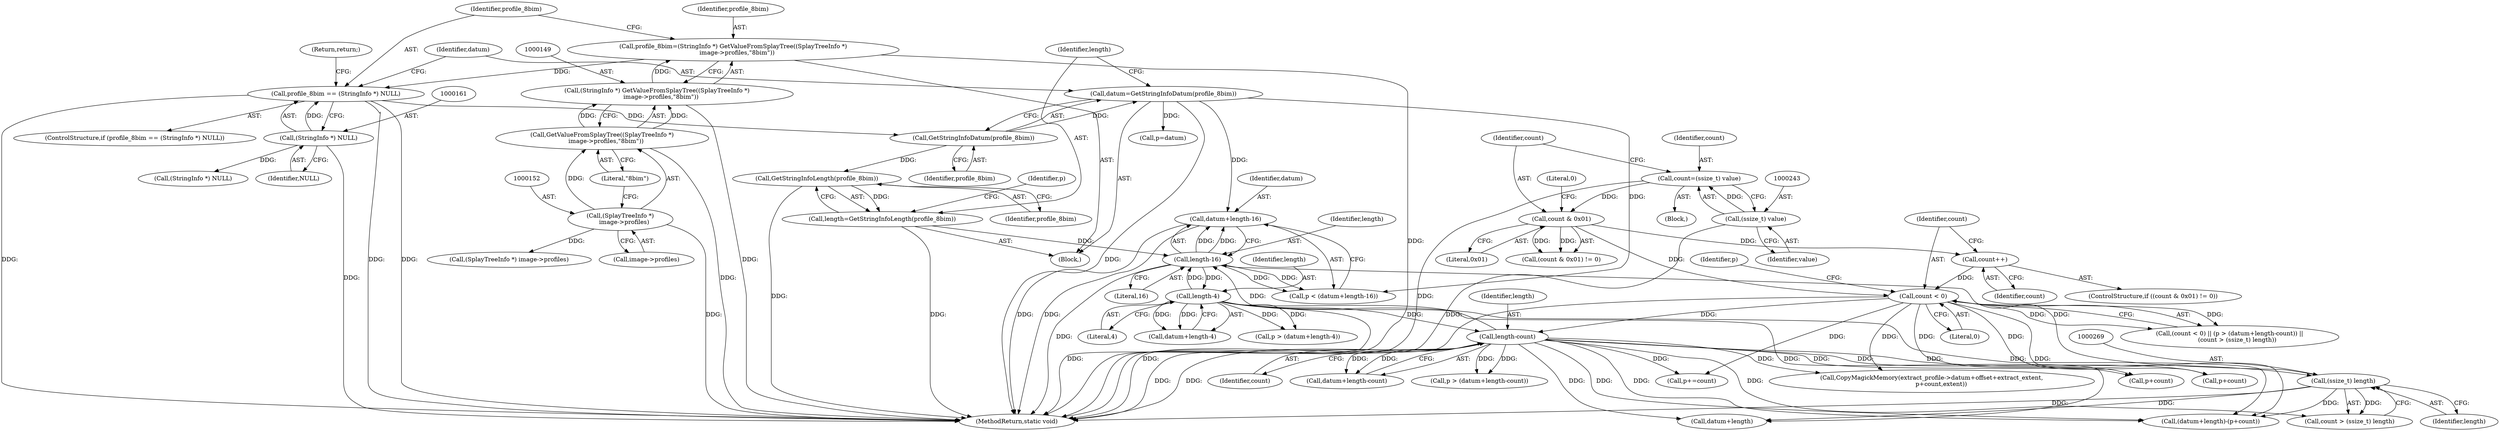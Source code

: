 digraph "0_ImageMagick_478cce544fdf1de882d78381768458f397964453@pointer" {
"1000178" [label="(Call,datum+length-16)"];
"1000164" [label="(Call,datum=GetStringInfoDatum(profile_8bim))"];
"1000166" [label="(Call,GetStringInfoDatum(profile_8bim))"];
"1000158" [label="(Call,profile_8bim == (StringInfo *) NULL)"];
"1000146" [label="(Call,profile_8bim=(StringInfo *) GetValueFromSplayTree((SplayTreeInfo *)\n    image->profiles,\"8bim\"))"];
"1000148" [label="(Call,(StringInfo *) GetValueFromSplayTree((SplayTreeInfo *)\n    image->profiles,\"8bim\"))"];
"1000150" [label="(Call,GetValueFromSplayTree((SplayTreeInfo *)\n    image->profiles,\"8bim\"))"];
"1000151" [label="(Call,(SplayTreeInfo *)\n    image->profiles)"];
"1000160" [label="(Call,(StringInfo *) NULL)"];
"1000180" [label="(Call,length-16)"];
"1000168" [label="(Call,length=GetStringInfoLength(profile_8bim))"];
"1000170" [label="(Call,GetStringInfoLength(profile_8bim))"];
"1000263" [label="(Call,length-count)"];
"1000230" [label="(Call,length-4)"];
"1000255" [label="(Call,count < 0)"];
"1000247" [label="(Call,count & 0x01)"];
"1000240" [label="(Call,count=(ssize_t) value)"];
"1000242" [label="(Call,(ssize_t) value)"];
"1000251" [label="(Call,count++)"];
"1000268" [label="(Call,(ssize_t) length)"];
"1000168" [label="(Call,length=GetStringInfoLength(profile_8bim))"];
"1000268" [label="(Call,(ssize_t) length)"];
"1000260" [label="(Identifier,p)"];
"1000148" [label="(Call,(StringInfo *) GetValueFromSplayTree((SplayTreeInfo *)\n    image->profiles,\"8bim\"))"];
"1000228" [label="(Call,datum+length-4)"];
"1000246" [label="(Call,(count & 0x01) != 0)"];
"1000254" [label="(Call,(count < 0) || (p > (datum+length-count)) ||\n        (count > (ssize_t) length))"];
"1000245" [label="(ControlStructure,if ((count & 0x01) != 0))"];
"1000261" [label="(Call,datum+length-count)"];
"1000176" [label="(Call,p < (datum+length-16))"];
"1000182" [label="(Literal,16)"];
"1000163" [label="(Return,return;)"];
"1000256" [label="(Identifier,count)"];
"1000249" [label="(Literal,0x01)"];
"1000169" [label="(Identifier,length)"];
"1000294" [label="(Call,p+count)"];
"1000179" [label="(Identifier,datum)"];
"1000226" [label="(Call,p > (datum+length-4))"];
"1000174" [label="(Identifier,p)"];
"1000170" [label="(Call,GetStringInfoLength(profile_8bim))"];
"1000166" [label="(Call,GetStringInfoDatum(profile_8bim))"];
"1000171" [label="(Identifier,profile_8bim)"];
"1000159" [label="(Identifier,profile_8bim)"];
"1000270" [label="(Identifier,length)"];
"1000241" [label="(Identifier,count)"];
"1000259" [label="(Call,p > (datum+length-count))"];
"1000162" [label="(Identifier,NULL)"];
"1000265" [label="(Identifier,count)"];
"1000257" [label="(Literal,0)"];
"1000178" [label="(Call,datum+length-16)"];
"1000252" [label="(Identifier,count)"];
"1000180" [label="(Call,length-16)"];
"1000181" [label="(Identifier,length)"];
"1000240" [label="(Call,count=(ssize_t) value)"];
"1000244" [label="(Identifier,value)"];
"1000151" [label="(Call,(SplayTreeInfo *)\n    image->profiles)"];
"1000104" [label="(Block,)"];
"1000276" [label="(Call,p+=count)"];
"1000153" [label="(Call,image->profiles)"];
"1000242" [label="(Call,(ssize_t) value)"];
"1000250" [label="(Literal,0)"];
"1000150" [label="(Call,GetValueFromSplayTree((SplayTreeInfo *)\n    image->profiles,\"8bim\"))"];
"1000160" [label="(Call,(StringInfo *) NULL)"];
"1000290" [label="(Call,(datum+length)-(p+count))"];
"1000248" [label="(Identifier,count)"];
"1000164" [label="(Call,datum=GetStringInfoDatum(profile_8bim))"];
"1000173" [label="(Call,p=datum)"];
"1000264" [label="(Identifier,length)"];
"1000232" [label="(Literal,4)"];
"1000165" [label="(Identifier,datum)"];
"1000392" [label="(Call,CopyMagickMemory(extract_profile->datum+offset+extract_extent,\n          p+count,extent))"];
"1000291" [label="(Call,datum+length)"];
"1000146" [label="(Call,profile_8bim=(StringInfo *) GetValueFromSplayTree((SplayTreeInfo *)\n    image->profiles,\"8bim\"))"];
"1000231" [label="(Identifier,length)"];
"1000255" [label="(Call,count < 0)"];
"1000156" [label="(Literal,\"8bim\")"];
"1000230" [label="(Call,length-4)"];
"1000407" [label="(Call,(SplayTreeInfo *) image->profiles)"];
"1000247" [label="(Call,count & 0x01)"];
"1000266" [label="(Call,count > (ssize_t) length)"];
"1000400" [label="(Call,p+count)"];
"1000158" [label="(Call,profile_8bim == (StringInfo *) NULL)"];
"1000263" [label="(Call,length-count)"];
"1000147" [label="(Identifier,profile_8bim)"];
"1000167" [label="(Identifier,profile_8bim)"];
"1000157" [label="(ControlStructure,if (profile_8bim == (StringInfo *) NULL))"];
"1000183" [label="(Block,)"];
"1000251" [label="(Call,count++)"];
"1000421" [label="(MethodReturn,static void)"];
"1000300" [label="(Call,(StringInfo *) NULL)"];
"1000178" -> "1000176"  [label="AST: "];
"1000178" -> "1000180"  [label="CFG: "];
"1000179" -> "1000178"  [label="AST: "];
"1000180" -> "1000178"  [label="AST: "];
"1000176" -> "1000178"  [label="CFG: "];
"1000178" -> "1000421"  [label="DDG: "];
"1000178" -> "1000421"  [label="DDG: "];
"1000164" -> "1000178"  [label="DDG: "];
"1000180" -> "1000178"  [label="DDG: "];
"1000180" -> "1000178"  [label="DDG: "];
"1000164" -> "1000104"  [label="AST: "];
"1000164" -> "1000166"  [label="CFG: "];
"1000165" -> "1000164"  [label="AST: "];
"1000166" -> "1000164"  [label="AST: "];
"1000169" -> "1000164"  [label="CFG: "];
"1000164" -> "1000421"  [label="DDG: "];
"1000166" -> "1000164"  [label="DDG: "];
"1000164" -> "1000173"  [label="DDG: "];
"1000164" -> "1000176"  [label="DDG: "];
"1000166" -> "1000167"  [label="CFG: "];
"1000167" -> "1000166"  [label="AST: "];
"1000158" -> "1000166"  [label="DDG: "];
"1000166" -> "1000170"  [label="DDG: "];
"1000158" -> "1000157"  [label="AST: "];
"1000158" -> "1000160"  [label="CFG: "];
"1000159" -> "1000158"  [label="AST: "];
"1000160" -> "1000158"  [label="AST: "];
"1000163" -> "1000158"  [label="CFG: "];
"1000165" -> "1000158"  [label="CFG: "];
"1000158" -> "1000421"  [label="DDG: "];
"1000158" -> "1000421"  [label="DDG: "];
"1000158" -> "1000421"  [label="DDG: "];
"1000146" -> "1000158"  [label="DDG: "];
"1000160" -> "1000158"  [label="DDG: "];
"1000146" -> "1000104"  [label="AST: "];
"1000146" -> "1000148"  [label="CFG: "];
"1000147" -> "1000146"  [label="AST: "];
"1000148" -> "1000146"  [label="AST: "];
"1000159" -> "1000146"  [label="CFG: "];
"1000146" -> "1000421"  [label="DDG: "];
"1000148" -> "1000146"  [label="DDG: "];
"1000148" -> "1000150"  [label="CFG: "];
"1000149" -> "1000148"  [label="AST: "];
"1000150" -> "1000148"  [label="AST: "];
"1000148" -> "1000421"  [label="DDG: "];
"1000150" -> "1000148"  [label="DDG: "];
"1000150" -> "1000148"  [label="DDG: "];
"1000150" -> "1000156"  [label="CFG: "];
"1000151" -> "1000150"  [label="AST: "];
"1000156" -> "1000150"  [label="AST: "];
"1000150" -> "1000421"  [label="DDG: "];
"1000151" -> "1000150"  [label="DDG: "];
"1000151" -> "1000153"  [label="CFG: "];
"1000152" -> "1000151"  [label="AST: "];
"1000153" -> "1000151"  [label="AST: "];
"1000156" -> "1000151"  [label="CFG: "];
"1000151" -> "1000421"  [label="DDG: "];
"1000151" -> "1000407"  [label="DDG: "];
"1000160" -> "1000162"  [label="CFG: "];
"1000161" -> "1000160"  [label="AST: "];
"1000162" -> "1000160"  [label="AST: "];
"1000160" -> "1000421"  [label="DDG: "];
"1000160" -> "1000300"  [label="DDG: "];
"1000180" -> "1000182"  [label="CFG: "];
"1000181" -> "1000180"  [label="AST: "];
"1000182" -> "1000180"  [label="AST: "];
"1000180" -> "1000421"  [label="DDG: "];
"1000180" -> "1000176"  [label="DDG: "];
"1000180" -> "1000176"  [label="DDG: "];
"1000168" -> "1000180"  [label="DDG: "];
"1000263" -> "1000180"  [label="DDG: "];
"1000230" -> "1000180"  [label="DDG: "];
"1000268" -> "1000180"  [label="DDG: "];
"1000180" -> "1000230"  [label="DDG: "];
"1000168" -> "1000104"  [label="AST: "];
"1000168" -> "1000170"  [label="CFG: "];
"1000169" -> "1000168"  [label="AST: "];
"1000170" -> "1000168"  [label="AST: "];
"1000174" -> "1000168"  [label="CFG: "];
"1000168" -> "1000421"  [label="DDG: "];
"1000170" -> "1000168"  [label="DDG: "];
"1000170" -> "1000171"  [label="CFG: "];
"1000171" -> "1000170"  [label="AST: "];
"1000170" -> "1000421"  [label="DDG: "];
"1000263" -> "1000261"  [label="AST: "];
"1000263" -> "1000265"  [label="CFG: "];
"1000264" -> "1000263"  [label="AST: "];
"1000265" -> "1000263"  [label="AST: "];
"1000261" -> "1000263"  [label="CFG: "];
"1000263" -> "1000421"  [label="DDG: "];
"1000263" -> "1000421"  [label="DDG: "];
"1000263" -> "1000259"  [label="DDG: "];
"1000263" -> "1000259"  [label="DDG: "];
"1000263" -> "1000261"  [label="DDG: "];
"1000263" -> "1000261"  [label="DDG: "];
"1000230" -> "1000263"  [label="DDG: "];
"1000255" -> "1000263"  [label="DDG: "];
"1000263" -> "1000266"  [label="DDG: "];
"1000263" -> "1000268"  [label="DDG: "];
"1000263" -> "1000276"  [label="DDG: "];
"1000263" -> "1000290"  [label="DDG: "];
"1000263" -> "1000290"  [label="DDG: "];
"1000263" -> "1000291"  [label="DDG: "];
"1000263" -> "1000294"  [label="DDG: "];
"1000263" -> "1000392"  [label="DDG: "];
"1000263" -> "1000400"  [label="DDG: "];
"1000230" -> "1000228"  [label="AST: "];
"1000230" -> "1000232"  [label="CFG: "];
"1000231" -> "1000230"  [label="AST: "];
"1000232" -> "1000230"  [label="AST: "];
"1000228" -> "1000230"  [label="CFG: "];
"1000230" -> "1000421"  [label="DDG: "];
"1000230" -> "1000226"  [label="DDG: "];
"1000230" -> "1000226"  [label="DDG: "];
"1000230" -> "1000228"  [label="DDG: "];
"1000230" -> "1000228"  [label="DDG: "];
"1000230" -> "1000290"  [label="DDG: "];
"1000230" -> "1000291"  [label="DDG: "];
"1000255" -> "1000254"  [label="AST: "];
"1000255" -> "1000257"  [label="CFG: "];
"1000256" -> "1000255"  [label="AST: "];
"1000257" -> "1000255"  [label="AST: "];
"1000260" -> "1000255"  [label="CFG: "];
"1000254" -> "1000255"  [label="CFG: "];
"1000255" -> "1000421"  [label="DDG: "];
"1000255" -> "1000254"  [label="DDG: "];
"1000255" -> "1000254"  [label="DDG: "];
"1000247" -> "1000255"  [label="DDG: "];
"1000251" -> "1000255"  [label="DDG: "];
"1000255" -> "1000276"  [label="DDG: "];
"1000255" -> "1000290"  [label="DDG: "];
"1000255" -> "1000294"  [label="DDG: "];
"1000255" -> "1000392"  [label="DDG: "];
"1000255" -> "1000400"  [label="DDG: "];
"1000247" -> "1000246"  [label="AST: "];
"1000247" -> "1000249"  [label="CFG: "];
"1000248" -> "1000247"  [label="AST: "];
"1000249" -> "1000247"  [label="AST: "];
"1000250" -> "1000247"  [label="CFG: "];
"1000247" -> "1000246"  [label="DDG: "];
"1000247" -> "1000246"  [label="DDG: "];
"1000240" -> "1000247"  [label="DDG: "];
"1000247" -> "1000251"  [label="DDG: "];
"1000240" -> "1000183"  [label="AST: "];
"1000240" -> "1000242"  [label="CFG: "];
"1000241" -> "1000240"  [label="AST: "];
"1000242" -> "1000240"  [label="AST: "];
"1000248" -> "1000240"  [label="CFG: "];
"1000240" -> "1000421"  [label="DDG: "];
"1000242" -> "1000240"  [label="DDG: "];
"1000242" -> "1000244"  [label="CFG: "];
"1000243" -> "1000242"  [label="AST: "];
"1000244" -> "1000242"  [label="AST: "];
"1000242" -> "1000421"  [label="DDG: "];
"1000251" -> "1000245"  [label="AST: "];
"1000251" -> "1000252"  [label="CFG: "];
"1000252" -> "1000251"  [label="AST: "];
"1000256" -> "1000251"  [label="CFG: "];
"1000268" -> "1000266"  [label="AST: "];
"1000268" -> "1000270"  [label="CFG: "];
"1000269" -> "1000268"  [label="AST: "];
"1000270" -> "1000268"  [label="AST: "];
"1000266" -> "1000268"  [label="CFG: "];
"1000268" -> "1000421"  [label="DDG: "];
"1000268" -> "1000266"  [label="DDG: "];
"1000268" -> "1000290"  [label="DDG: "];
"1000268" -> "1000291"  [label="DDG: "];
}
